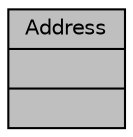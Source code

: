 digraph "Address"
{
 // INTERACTIVE_SVG=YES
  bgcolor="transparent";
  edge [fontname="Helvetica",fontsize="10",labelfontname="Helvetica",labelfontsize="10"];
  node [fontname="Helvetica",fontsize="10",shape=record];
  Node1 [label="{Address\n||}",height=0.2,width=0.4,color="black", fillcolor="grey75", style="filled", fontcolor="black"];
}
